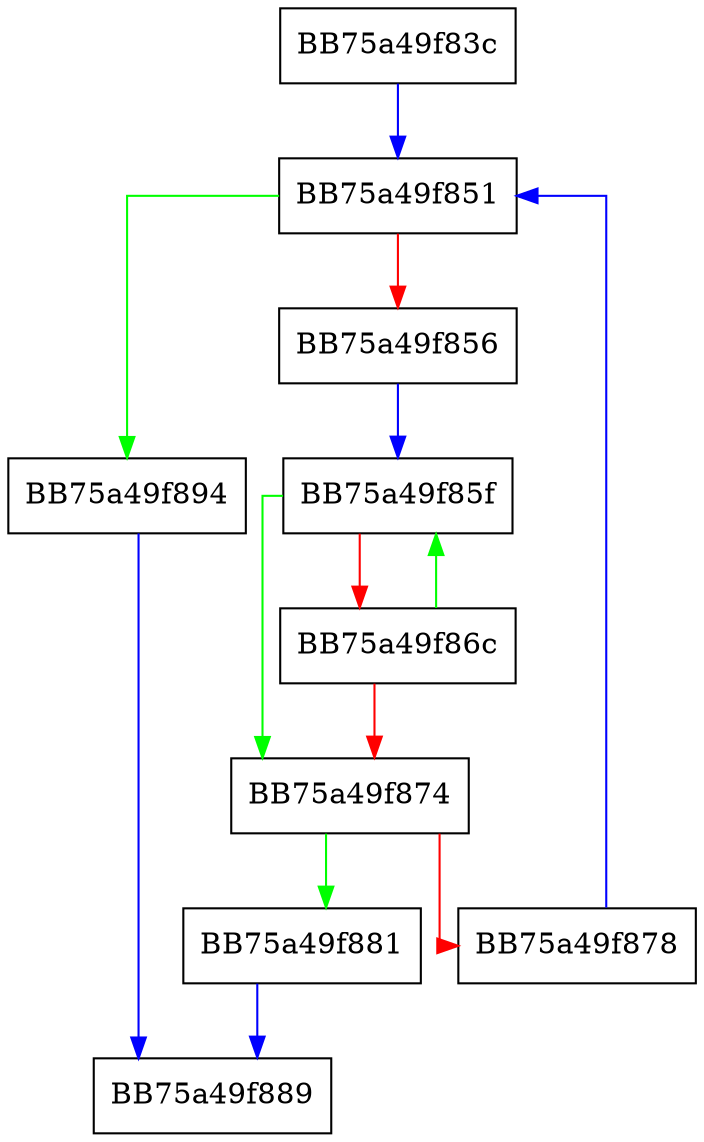 digraph GetSpynetExtraAttribute {
  node [shape="box"];
  graph [splines=ortho];
  BB75a49f83c -> BB75a49f851 [color="blue"];
  BB75a49f851 -> BB75a49f894 [color="green"];
  BB75a49f851 -> BB75a49f856 [color="red"];
  BB75a49f856 -> BB75a49f85f [color="blue"];
  BB75a49f85f -> BB75a49f874 [color="green"];
  BB75a49f85f -> BB75a49f86c [color="red"];
  BB75a49f86c -> BB75a49f85f [color="green"];
  BB75a49f86c -> BB75a49f874 [color="red"];
  BB75a49f874 -> BB75a49f881 [color="green"];
  BB75a49f874 -> BB75a49f878 [color="red"];
  BB75a49f878 -> BB75a49f851 [color="blue"];
  BB75a49f881 -> BB75a49f889 [color="blue"];
  BB75a49f894 -> BB75a49f889 [color="blue"];
}